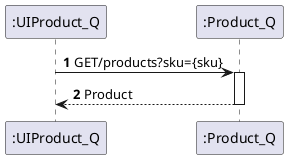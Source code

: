 @startuml
'https://plantuml.com/sequence-diagram

autoactivate on
autonumber

participant ":UIProduct_Q" as pro
participant ":Product_Q" as pro1

pro -> pro1: GET/products?sku={sku}
pro1 --> pro: Product

@enduml